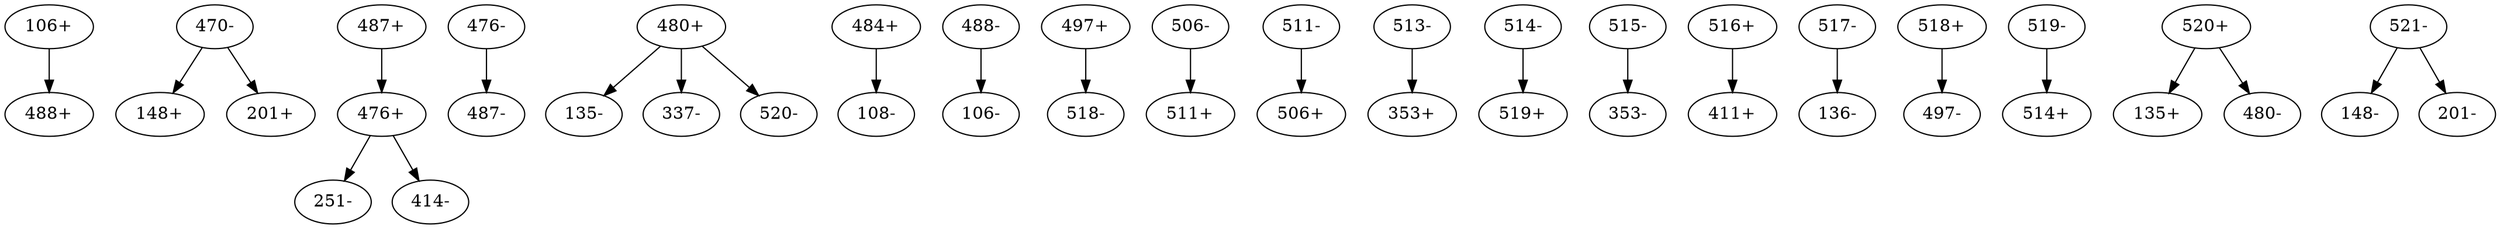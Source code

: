 digraph dist {
graph [k=32 s=200 n=10]
"106+" -> "488+" [d=14 e=3.7 n=30]
"470-" -> "148+" [d=-35 e=2.7 n=60]
"470-" -> "201+" [d=64 e=5.0 n=17]
"476+" -> "251-" [d=-32 e=4.8 n=18]
"476+" -> "414-" [d=19 e=3.4 n=36]
"476-" -> "487-" [d=-1 e=2.8 n=55]
"480+" -> "135-" [d=-13 e=4.5 n=21]
"480+" -> "337-" [d=-149 e=3.5 n=34]
"480+" -> "520-" [d=-136 e=3.9 n=28]
"484+" -> "108-" [d=-30 e=3.7 n=30]
"487+" -> "476+" [d=-1 e=2.8 n=55]
"488-" -> "106-" [d=14 e=3.7 n=30]
"497+" -> "518-" [d=15 e=4.5 n=21]
"506-" -> "511+" [d=-146 e=2.8 n=52]
"511-" -> "506+" [d=-146 e=2.8 n=52]
"513-" -> "353+" [d=-20 e=6.5 n=10]
"514-" -> "519+" [d=-63 e=2.2 n=85]
"515-" -> "353-" [d=-26 e=4.4 n=22]
"516+" -> "411+" [d=-17 e=2.4 n=75]
"517-" -> "136-" [d=4 e=2.2 n=91]
"518+" -> "497-" [d=15 e=4.5 n=21]
"519-" -> "514+" [d=-63 e=2.2 n=85]
"520+" -> "135+" [d=40 e=3.6 n=32]
"520+" -> "480-" [d=-136 e=3.9 n=28]
"521-" -> "148-" [d=19 e=4.4 n=22]
"521-" -> "201-" [d=-32 e=3.5 n=34]
}
